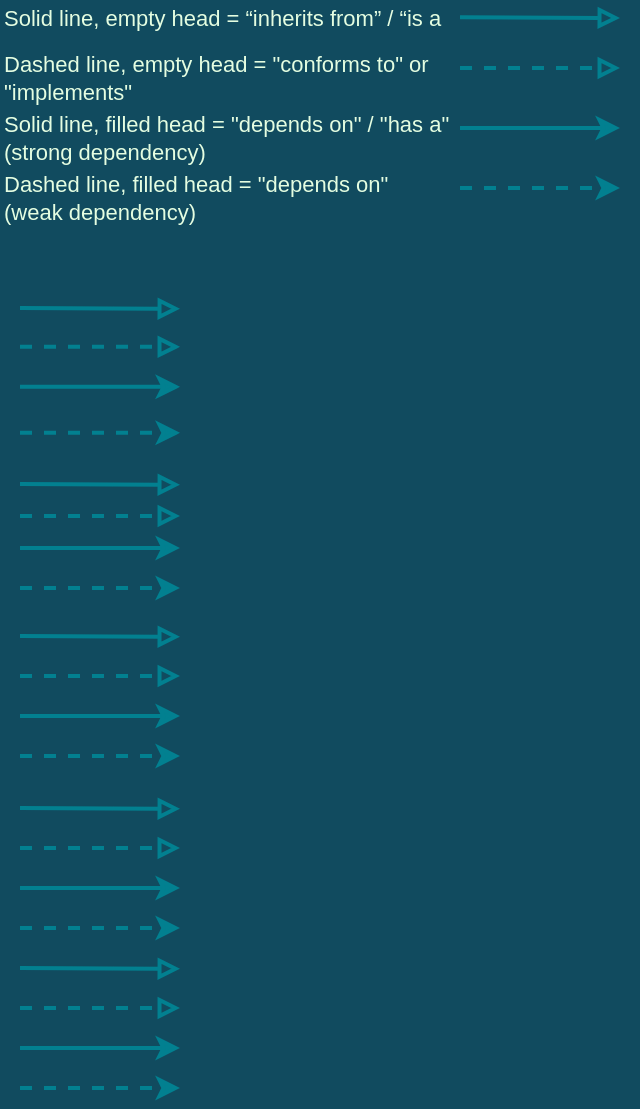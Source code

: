 <mxfile version="16.5.6" type="github">
  <diagram id="Zlu_7GGvvlXkuimszVTt" name="Page-1">
    <mxGraphModel dx="719" dy="503" grid="1" gridSize="10" guides="1" tooltips="1" connect="1" arrows="1" fold="1" page="1" pageScale="1" pageWidth="850" pageHeight="1100" background="#114B5F" math="0" shadow="0">
      <root>
        <mxCell id="0" />
        <mxCell id="1" parent="0" />
        <mxCell id="uz_XeKkpSPMbH1xFFVJE-5" value="&lt;font style=&quot;font-size: 11px;&quot;&gt;Solid line, empty head = “inherits from” / “is a&lt;/font&gt;" style="text;html=1;strokeColor=none;fillColor=none;align=left;verticalAlign=middle;whiteSpace=wrap;rounded=0;fontSize=11;fontColor=#E4FDE1;" parent="1" vertex="1">
          <mxGeometry x="40" y="40" width="230" height="10" as="geometry" />
        </mxCell>
        <mxCell id="uz_XeKkpSPMbH1xFFVJE-6" value="Dashed line, empty head = &quot;conforms to&quot; or &quot;implements&quot;" style="text;html=1;strokeColor=none;fillColor=none;align=left;verticalAlign=middle;whiteSpace=wrap;rounded=0;fontSize=11;fontColor=#E4FDE1;" parent="1" vertex="1">
          <mxGeometry x="40" y="70" width="240" height="10" as="geometry" />
        </mxCell>
        <mxCell id="uz_XeKkpSPMbH1xFFVJE-7" value="Solid line, filled head = &quot;depends on&quot; / &quot;has a&quot; (strong dependency)" style="text;html=1;strokeColor=none;fillColor=none;align=left;verticalAlign=middle;whiteSpace=wrap;rounded=0;fontSize=11;fontColor=#E4FDE1;" parent="1" vertex="1">
          <mxGeometry x="40" y="100" width="240" height="10" as="geometry" />
        </mxCell>
        <mxCell id="uz_XeKkpSPMbH1xFFVJE-8" value="Dashed line, filled head = &quot;depends on&quot; (weak dependency)" style="text;html=1;strokeColor=none;fillColor=none;align=left;verticalAlign=middle;whiteSpace=wrap;rounded=0;fontSize=11;fontColor=#E4FDE1;" parent="1" vertex="1">
          <mxGeometry x="40" y="130" width="220" height="10" as="geometry" />
        </mxCell>
        <mxCell id="uz_XeKkpSPMbH1xFFVJE-9" value="" style="endArrow=block;html=1;rounded=0;fillColor=#F45B69;strokeColor=#028090;endFill=0;fontSize=11;strokeWidth=2;labelBackgroundColor=#114B5F;fontColor=#E4FDE1;" parent="1" edge="1">
          <mxGeometry width="50" height="50" relative="1" as="geometry">
            <mxPoint x="270" y="44.58" as="sourcePoint" />
            <mxPoint x="350" y="45" as="targetPoint" />
          </mxGeometry>
        </mxCell>
        <mxCell id="uz_XeKkpSPMbH1xFFVJE-10" value="" style="endArrow=classic;html=1;rounded=0;fillColor=#F45B69;strokeColor=#028090;strokeWidth=2;labelBackgroundColor=#114B5F;fontColor=#E4FDE1;" parent="1" edge="1">
          <mxGeometry width="50" height="50" relative="1" as="geometry">
            <mxPoint x="270" y="100" as="sourcePoint" />
            <mxPoint x="350" y="100" as="targetPoint" />
          </mxGeometry>
        </mxCell>
        <mxCell id="uz_XeKkpSPMbH1xFFVJE-11" value="" style="endArrow=block;html=1;rounded=0;fillColor=#F45B69;strokeColor=#028090;endFill=0;dashed=1;strokeWidth=2;labelBackgroundColor=#114B5F;fontColor=#E4FDE1;" parent="1" edge="1">
          <mxGeometry width="50" height="50" relative="1" as="geometry">
            <mxPoint x="270" y="70" as="sourcePoint" />
            <mxPoint x="350" y="70" as="targetPoint" />
          </mxGeometry>
        </mxCell>
        <mxCell id="uz_XeKkpSPMbH1xFFVJE-12" value="" style="endArrow=classic;html=1;rounded=0;fillColor=#F45B69;strokeColor=#028090;dashed=1;strokeWidth=2;labelBackgroundColor=#114B5F;fontColor=#E4FDE1;" parent="1" edge="1">
          <mxGeometry width="50" height="50" relative="1" as="geometry">
            <mxPoint x="270" y="130" as="sourcePoint" />
            <mxPoint x="350" y="130" as="targetPoint" />
          </mxGeometry>
        </mxCell>
        <mxCell id="uz_XeKkpSPMbH1xFFVJE-17" value="" style="endArrow=block;html=1;rounded=0;fillColor=#F45B69;strokeColor=#028090;endFill=0;fontSize=11;strokeWidth=2;labelBackgroundColor=#114B5F;fontColor=#E4FDE1;" parent="1" edge="1">
          <mxGeometry width="50" height="50" relative="1" as="geometry">
            <mxPoint x="50" y="190.0" as="sourcePoint" />
            <mxPoint x="130" y="190.42" as="targetPoint" />
          </mxGeometry>
        </mxCell>
        <mxCell id="uz_XeKkpSPMbH1xFFVJE-18" value="" style="endArrow=classic;html=1;rounded=0;fillColor=#F45B69;strokeColor=#028090;strokeWidth=2;labelBackgroundColor=#114B5F;fontColor=#E4FDE1;" parent="1" edge="1">
          <mxGeometry width="50" height="50" relative="1" as="geometry">
            <mxPoint x="50" y="229.42" as="sourcePoint" />
            <mxPoint x="130" y="229.42" as="targetPoint" />
          </mxGeometry>
        </mxCell>
        <mxCell id="uz_XeKkpSPMbH1xFFVJE-19" value="" style="endArrow=block;html=1;rounded=0;fillColor=#F45B69;strokeColor=#028090;endFill=0;dashed=1;strokeWidth=2;labelBackgroundColor=#114B5F;fontColor=#E4FDE1;" parent="1" edge="1">
          <mxGeometry width="50" height="50" relative="1" as="geometry">
            <mxPoint x="50" y="209.42" as="sourcePoint" />
            <mxPoint x="130" y="209.42" as="targetPoint" />
          </mxGeometry>
        </mxCell>
        <mxCell id="uz_XeKkpSPMbH1xFFVJE-20" value="" style="endArrow=classic;html=1;rounded=0;fillColor=#F45B69;strokeColor=#028090;dashed=1;strokeWidth=2;labelBackgroundColor=#114B5F;fontColor=#E4FDE1;" parent="1" edge="1">
          <mxGeometry width="50" height="50" relative="1" as="geometry">
            <mxPoint x="50" y="252.42" as="sourcePoint" />
            <mxPoint x="130" y="252.42" as="targetPoint" />
          </mxGeometry>
        </mxCell>
        <mxCell id="uz_XeKkpSPMbH1xFFVJE-21" value="" style="endArrow=block;html=1;rounded=0;fillColor=#F45B69;strokeColor=#028090;endFill=0;fontSize=11;strokeWidth=2;labelBackgroundColor=#114B5F;fontColor=#E4FDE1;" parent="1" edge="1">
          <mxGeometry width="50" height="50" relative="1" as="geometry">
            <mxPoint x="50" y="278" as="sourcePoint" />
            <mxPoint x="130" y="278.42" as="targetPoint" />
          </mxGeometry>
        </mxCell>
        <mxCell id="uz_XeKkpSPMbH1xFFVJE-22" value="" style="endArrow=classic;html=1;rounded=0;fillColor=#F45B69;strokeColor=#028090;strokeWidth=2;labelBackgroundColor=#114B5F;fontColor=#E4FDE1;" parent="1" edge="1">
          <mxGeometry width="50" height="50" relative="1" as="geometry">
            <mxPoint x="50" y="310.0" as="sourcePoint" />
            <mxPoint x="130" y="310.0" as="targetPoint" />
          </mxGeometry>
        </mxCell>
        <mxCell id="uz_XeKkpSPMbH1xFFVJE-23" value="" style="endArrow=block;html=1;rounded=0;fillColor=#F45B69;strokeColor=#028090;endFill=0;dashed=1;strokeWidth=2;labelBackgroundColor=#114B5F;fontColor=#E4FDE1;" parent="1" edge="1">
          <mxGeometry width="50" height="50" relative="1" as="geometry">
            <mxPoint x="50" y="294.0" as="sourcePoint" />
            <mxPoint x="130" y="294.0" as="targetPoint" />
          </mxGeometry>
        </mxCell>
        <mxCell id="uz_XeKkpSPMbH1xFFVJE-24" value="" style="endArrow=classic;html=1;rounded=0;fillColor=#F45B69;strokeColor=#028090;dashed=1;strokeWidth=2;labelBackgroundColor=#114B5F;fontColor=#E4FDE1;" parent="1" edge="1">
          <mxGeometry width="50" height="50" relative="1" as="geometry">
            <mxPoint x="50" y="330.0" as="sourcePoint" />
            <mxPoint x="130" y="330.0" as="targetPoint" />
          </mxGeometry>
        </mxCell>
        <mxCell id="uz_XeKkpSPMbH1xFFVJE-25" value="" style="endArrow=block;html=1;rounded=0;fillColor=#F45B69;strokeColor=#028090;endFill=0;fontSize=11;strokeWidth=2;labelBackgroundColor=#114B5F;fontColor=#E4FDE1;" parent="1" edge="1">
          <mxGeometry width="50" height="50" relative="1" as="geometry">
            <mxPoint x="50" y="354" as="sourcePoint" />
            <mxPoint x="130" y="354.42" as="targetPoint" />
          </mxGeometry>
        </mxCell>
        <mxCell id="uz_XeKkpSPMbH1xFFVJE-26" value="" style="endArrow=classic;html=1;rounded=0;fillColor=#F45B69;strokeColor=#028090;strokeWidth=2;labelBackgroundColor=#114B5F;fontColor=#E4FDE1;" parent="1" edge="1">
          <mxGeometry width="50" height="50" relative="1" as="geometry">
            <mxPoint x="50" y="394.0" as="sourcePoint" />
            <mxPoint x="130" y="394.0" as="targetPoint" />
          </mxGeometry>
        </mxCell>
        <mxCell id="uz_XeKkpSPMbH1xFFVJE-27" value="" style="endArrow=block;html=1;rounded=0;fillColor=#F45B69;strokeColor=#028090;endFill=0;dashed=1;strokeWidth=2;labelBackgroundColor=#114B5F;fontColor=#E4FDE1;" parent="1" edge="1">
          <mxGeometry width="50" height="50" relative="1" as="geometry">
            <mxPoint x="50" y="374.0" as="sourcePoint" />
            <mxPoint x="130" y="374.0" as="targetPoint" />
          </mxGeometry>
        </mxCell>
        <mxCell id="uz_XeKkpSPMbH1xFFVJE-28" value="" style="endArrow=classic;html=1;rounded=0;fillColor=#F45B69;strokeColor=#028090;dashed=1;strokeWidth=2;labelBackgroundColor=#114B5F;fontColor=#E4FDE1;" parent="1" edge="1">
          <mxGeometry width="50" height="50" relative="1" as="geometry">
            <mxPoint x="50" y="414.0" as="sourcePoint" />
            <mxPoint x="130" y="414.0" as="targetPoint" />
          </mxGeometry>
        </mxCell>
        <mxCell id="uz_XeKkpSPMbH1xFFVJE-29" value="" style="endArrow=block;html=1;rounded=0;fillColor=#F45B69;strokeColor=#028090;endFill=0;fontSize=11;strokeWidth=2;labelBackgroundColor=#114B5F;fontColor=#E4FDE1;" parent="1" edge="1">
          <mxGeometry width="50" height="50" relative="1" as="geometry">
            <mxPoint x="50" y="440" as="sourcePoint" />
            <mxPoint x="130" y="440.42" as="targetPoint" />
          </mxGeometry>
        </mxCell>
        <mxCell id="uz_XeKkpSPMbH1xFFVJE-30" value="" style="endArrow=classic;html=1;rounded=0;fillColor=#F45B69;strokeColor=#028090;strokeWidth=2;labelBackgroundColor=#114B5F;fontColor=#E4FDE1;" parent="1" edge="1">
          <mxGeometry width="50" height="50" relative="1" as="geometry">
            <mxPoint x="50" y="480" as="sourcePoint" />
            <mxPoint x="130" y="480" as="targetPoint" />
          </mxGeometry>
        </mxCell>
        <mxCell id="uz_XeKkpSPMbH1xFFVJE-31" value="" style="endArrow=block;html=1;rounded=0;fillColor=#F45B69;strokeColor=#028090;endFill=0;dashed=1;strokeWidth=2;labelBackgroundColor=#114B5F;fontColor=#E4FDE1;" parent="1" edge="1">
          <mxGeometry width="50" height="50" relative="1" as="geometry">
            <mxPoint x="50" y="460" as="sourcePoint" />
            <mxPoint x="130" y="460" as="targetPoint" />
          </mxGeometry>
        </mxCell>
        <mxCell id="uz_XeKkpSPMbH1xFFVJE-32" value="" style="endArrow=classic;html=1;rounded=0;fillColor=#F45B69;strokeColor=#028090;dashed=1;strokeWidth=2;labelBackgroundColor=#114B5F;fontColor=#E4FDE1;" parent="1" edge="1">
          <mxGeometry width="50" height="50" relative="1" as="geometry">
            <mxPoint x="50" y="500" as="sourcePoint" />
            <mxPoint x="130" y="500" as="targetPoint" />
          </mxGeometry>
        </mxCell>
        <mxCell id="uz_XeKkpSPMbH1xFFVJE-33" value="" style="endArrow=block;html=1;rounded=0;fillColor=#F45B69;strokeColor=#028090;endFill=0;fontSize=11;strokeWidth=2;labelBackgroundColor=#114B5F;fontColor=#E4FDE1;" parent="1" edge="1">
          <mxGeometry width="50" height="50" relative="1" as="geometry">
            <mxPoint x="50" y="520" as="sourcePoint" />
            <mxPoint x="130" y="520.42" as="targetPoint" />
          </mxGeometry>
        </mxCell>
        <mxCell id="uz_XeKkpSPMbH1xFFVJE-34" value="" style="endArrow=classic;html=1;rounded=0;fillColor=#F45B69;strokeColor=#028090;strokeWidth=2;labelBackgroundColor=#114B5F;fontColor=#E4FDE1;" parent="1" edge="1">
          <mxGeometry width="50" height="50" relative="1" as="geometry">
            <mxPoint x="50" y="560" as="sourcePoint" />
            <mxPoint x="130" y="560" as="targetPoint" />
          </mxGeometry>
        </mxCell>
        <mxCell id="uz_XeKkpSPMbH1xFFVJE-35" value="" style="endArrow=block;html=1;rounded=0;fillColor=#F45B69;strokeColor=#028090;endFill=0;dashed=1;strokeWidth=2;labelBackgroundColor=#114B5F;fontColor=#E4FDE1;" parent="1" edge="1">
          <mxGeometry width="50" height="50" relative="1" as="geometry">
            <mxPoint x="50" y="540" as="sourcePoint" />
            <mxPoint x="130" y="540" as="targetPoint" />
          </mxGeometry>
        </mxCell>
        <mxCell id="uz_XeKkpSPMbH1xFFVJE-36" value="" style="endArrow=classic;html=1;rounded=0;fillColor=#F45B69;strokeColor=#028090;dashed=1;strokeWidth=2;labelBackgroundColor=#114B5F;fontColor=#E4FDE1;" parent="1" edge="1">
          <mxGeometry width="50" height="50" relative="1" as="geometry">
            <mxPoint x="50" y="580" as="sourcePoint" />
            <mxPoint x="130" y="580" as="targetPoint" />
          </mxGeometry>
        </mxCell>
      </root>
    </mxGraphModel>
  </diagram>
</mxfile>
